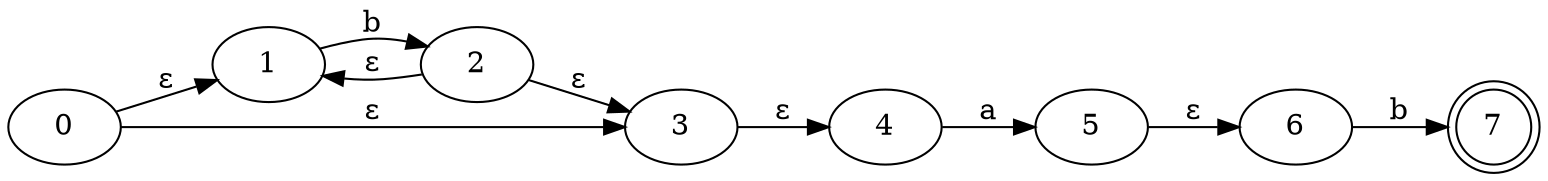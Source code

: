 digraph Automata {
	rankdir=LR
	0 [label=0]
	0 -> 1 [label="ε"]
	0 -> 3 [label="ε"]
	1 [label=1]
	1 -> 2 [label=b]
	2 [label=2]
	2 -> 1 [label="ε"]
	2 -> 3 [label="ε"]
	3 [label=3]
	3 -> 4 [label="ε"]
	4 [label=4]
	4 -> 5 [label=a]
	5 [label=5]
	5 -> 6 [label="ε"]
	6 [label=6]
	6 -> 7 [label=b]
	7 [label=7 shape=doublecircle]
}
